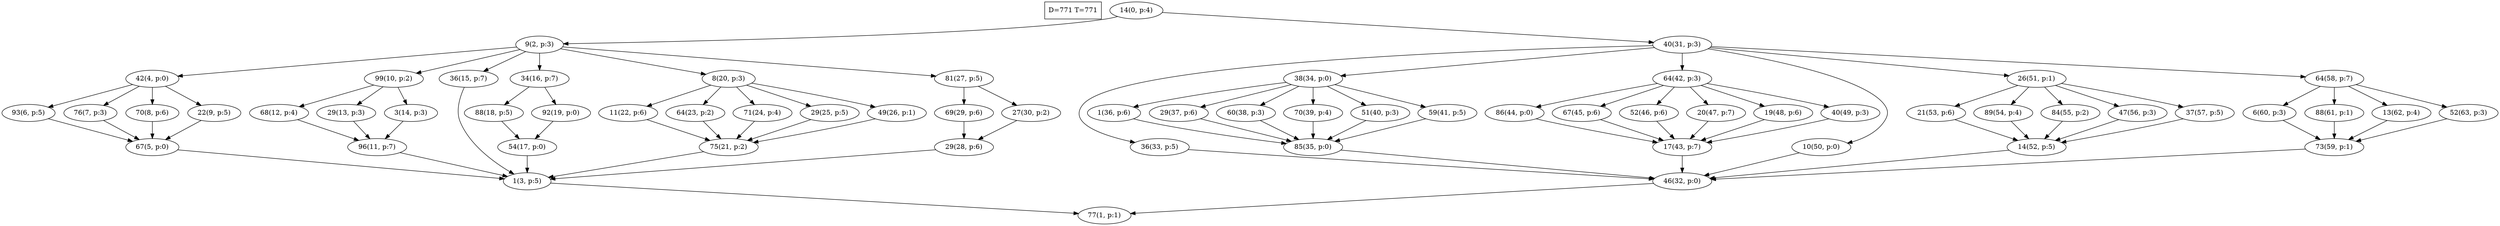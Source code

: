 digraph Task {
i [shape=box, label="D=771 T=771"]; 
0 [label="14(0, p:4)"];
1 [label="77(1, p:1)"];
2 [label="9(2, p:3)"];
3 [label="1(3, p:5)"];
4 [label="42(4, p:0)"];
5 [label="67(5, p:0)"];
6 [label="93(6, p:5)"];
7 [label="76(7, p:3)"];
8 [label="70(8, p:6)"];
9 [label="22(9, p:5)"];
10 [label="99(10, p:2)"];
11 [label="96(11, p:7)"];
12 [label="68(12, p:4)"];
13 [label="29(13, p:3)"];
14 [label="3(14, p:3)"];
15 [label="36(15, p:7)"];
16 [label="34(16, p:7)"];
17 [label="54(17, p:0)"];
18 [label="88(18, p:5)"];
19 [label="92(19, p:0)"];
20 [label="8(20, p:3)"];
21 [label="75(21, p:2)"];
22 [label="11(22, p:6)"];
23 [label="64(23, p:2)"];
24 [label="71(24, p:4)"];
25 [label="29(25, p:5)"];
26 [label="49(26, p:1)"];
27 [label="81(27, p:5)"];
28 [label="29(28, p:6)"];
29 [label="69(29, p:6)"];
30 [label="27(30, p:2)"];
31 [label="40(31, p:3)"];
32 [label="46(32, p:0)"];
33 [label="36(33, p:5)"];
34 [label="38(34, p:0)"];
35 [label="85(35, p:0)"];
36 [label="1(36, p:6)"];
37 [label="29(37, p:6)"];
38 [label="60(38, p:3)"];
39 [label="70(39, p:4)"];
40 [label="51(40, p:3)"];
41 [label="59(41, p:5)"];
42 [label="64(42, p:3)"];
43 [label="17(43, p:7)"];
44 [label="86(44, p:0)"];
45 [label="67(45, p:6)"];
46 [label="52(46, p:6)"];
47 [label="20(47, p:7)"];
48 [label="19(48, p:6)"];
49 [label="40(49, p:3)"];
50 [label="10(50, p:0)"];
51 [label="26(51, p:1)"];
52 [label="14(52, p:5)"];
53 [label="21(53, p:6)"];
54 [label="89(54, p:4)"];
55 [label="84(55, p:2)"];
56 [label="47(56, p:3)"];
57 [label="37(57, p:5)"];
58 [label="64(58, p:7)"];
59 [label="73(59, p:1)"];
60 [label="6(60, p:3)"];
61 [label="88(61, p:1)"];
62 [label="13(62, p:4)"];
63 [label="52(63, p:3)"];
0 -> 2;
0 -> 31;
2 -> 4;
2 -> 10;
2 -> 15;
2 -> 16;
2 -> 20;
2 -> 27;
3 -> 1;
4 -> 6;
4 -> 7;
4 -> 8;
4 -> 9;
5 -> 3;
6 -> 5;
7 -> 5;
8 -> 5;
9 -> 5;
10 -> 12;
10 -> 13;
10 -> 14;
11 -> 3;
12 -> 11;
13 -> 11;
14 -> 11;
15 -> 3;
16 -> 18;
16 -> 19;
17 -> 3;
18 -> 17;
19 -> 17;
20 -> 22;
20 -> 23;
20 -> 24;
20 -> 25;
20 -> 26;
21 -> 3;
22 -> 21;
23 -> 21;
24 -> 21;
25 -> 21;
26 -> 21;
27 -> 29;
27 -> 30;
28 -> 3;
29 -> 28;
30 -> 28;
31 -> 33;
31 -> 34;
31 -> 42;
31 -> 50;
31 -> 51;
31 -> 58;
32 -> 1;
33 -> 32;
34 -> 36;
34 -> 37;
34 -> 38;
34 -> 39;
34 -> 40;
34 -> 41;
35 -> 32;
36 -> 35;
37 -> 35;
38 -> 35;
39 -> 35;
40 -> 35;
41 -> 35;
42 -> 44;
42 -> 45;
42 -> 46;
42 -> 47;
42 -> 48;
42 -> 49;
43 -> 32;
44 -> 43;
45 -> 43;
46 -> 43;
47 -> 43;
48 -> 43;
49 -> 43;
50 -> 32;
51 -> 53;
51 -> 54;
51 -> 55;
51 -> 56;
51 -> 57;
52 -> 32;
53 -> 52;
54 -> 52;
55 -> 52;
56 -> 52;
57 -> 52;
58 -> 60;
58 -> 61;
58 -> 62;
58 -> 63;
59 -> 32;
60 -> 59;
61 -> 59;
62 -> 59;
63 -> 59;
}
